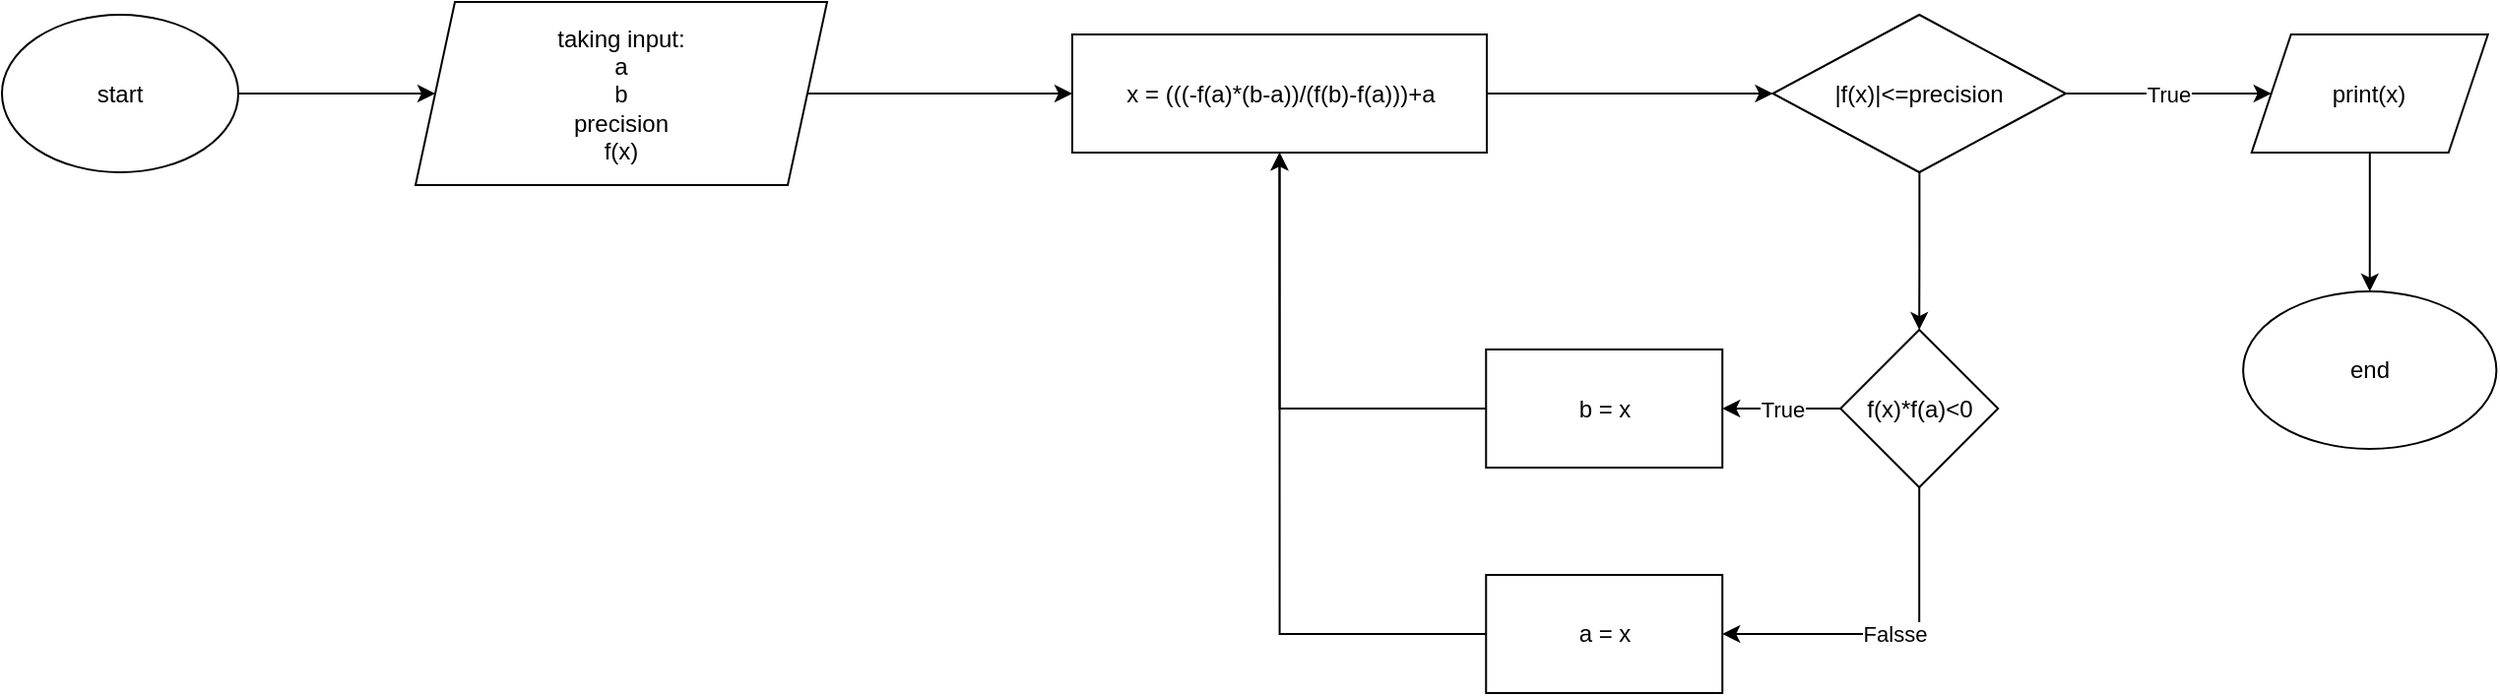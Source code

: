 <mxfile version="21.7.5" type="device">
  <diagram id="C5RBs43oDa-KdzZeNtuy" name="Page-1">
    <mxGraphModel dx="1834" dy="841" grid="0" gridSize="10" guides="1" tooltips="1" connect="1" arrows="1" fold="1" page="0" pageScale="1" pageWidth="827" pageHeight="1169" math="0" shadow="0">
      <root>
        <mxCell id="WIyWlLk6GJQsqaUBKTNV-0" />
        <mxCell id="WIyWlLk6GJQsqaUBKTNV-1" parent="WIyWlLk6GJQsqaUBKTNV-0" />
        <mxCell id="S3hf3G3nyUeG89yTz6JB-9" value="" style="edgeStyle=orthogonalEdgeStyle;rounded=0;orthogonalLoop=1;jettySize=auto;html=1;" edge="1" parent="WIyWlLk6GJQsqaUBKTNV-1" source="S3hf3G3nyUeG89yTz6JB-0" target="S3hf3G3nyUeG89yTz6JB-8">
          <mxGeometry relative="1" as="geometry" />
        </mxCell>
        <mxCell id="S3hf3G3nyUeG89yTz6JB-0" value="start" style="ellipse;whiteSpace=wrap;html=1;" vertex="1" parent="WIyWlLk6GJQsqaUBKTNV-1">
          <mxGeometry x="-38" y="301.5" width="120" height="80" as="geometry" />
        </mxCell>
        <mxCell id="S3hf3G3nyUeG89yTz6JB-11" value="" style="edgeStyle=orthogonalEdgeStyle;rounded=0;orthogonalLoop=1;jettySize=auto;html=1;" edge="1" parent="WIyWlLk6GJQsqaUBKTNV-1" source="S3hf3G3nyUeG89yTz6JB-8" target="S3hf3G3nyUeG89yTz6JB-10">
          <mxGeometry relative="1" as="geometry" />
        </mxCell>
        <mxCell id="S3hf3G3nyUeG89yTz6JB-8" value="taking input:&lt;br&gt;a&lt;br&gt;b&lt;br&gt;precision&lt;br&gt;f(x)" style="shape=parallelogram;perimeter=parallelogramPerimeter;whiteSpace=wrap;html=1;fixedSize=1;" vertex="1" parent="WIyWlLk6GJQsqaUBKTNV-1">
          <mxGeometry x="172" y="295" width="209" height="93" as="geometry" />
        </mxCell>
        <mxCell id="S3hf3G3nyUeG89yTz6JB-13" value="" style="edgeStyle=orthogonalEdgeStyle;rounded=0;orthogonalLoop=1;jettySize=auto;html=1;" edge="1" parent="WIyWlLk6GJQsqaUBKTNV-1" source="S3hf3G3nyUeG89yTz6JB-10" target="S3hf3G3nyUeG89yTz6JB-12">
          <mxGeometry relative="1" as="geometry" />
        </mxCell>
        <mxCell id="S3hf3G3nyUeG89yTz6JB-10" value="x = (((-f(a)*(b-a))/(f(b)-f(a)))+a" style="whiteSpace=wrap;html=1;" vertex="1" parent="WIyWlLk6GJQsqaUBKTNV-1">
          <mxGeometry x="505.5" y="311.5" width="210.5" height="60" as="geometry" />
        </mxCell>
        <mxCell id="S3hf3G3nyUeG89yTz6JB-15" value="True" style="edgeStyle=orthogonalEdgeStyle;rounded=0;orthogonalLoop=1;jettySize=auto;html=1;" edge="1" parent="WIyWlLk6GJQsqaUBKTNV-1" source="S3hf3G3nyUeG89yTz6JB-12" target="S3hf3G3nyUeG89yTz6JB-14">
          <mxGeometry relative="1" as="geometry" />
        </mxCell>
        <mxCell id="S3hf3G3nyUeG89yTz6JB-19" value="" style="edgeStyle=orthogonalEdgeStyle;rounded=0;orthogonalLoop=1;jettySize=auto;html=1;" edge="1" parent="WIyWlLk6GJQsqaUBKTNV-1" source="S3hf3G3nyUeG89yTz6JB-12" target="S3hf3G3nyUeG89yTz6JB-18">
          <mxGeometry relative="1" as="geometry" />
        </mxCell>
        <mxCell id="S3hf3G3nyUeG89yTz6JB-12" value="|f(x)|&amp;lt;=precision" style="rhombus;whiteSpace=wrap;html=1;" vertex="1" parent="WIyWlLk6GJQsqaUBKTNV-1">
          <mxGeometry x="861.25" y="301.5" width="148.75" height="80" as="geometry" />
        </mxCell>
        <mxCell id="S3hf3G3nyUeG89yTz6JB-17" value="" style="edgeStyle=orthogonalEdgeStyle;rounded=0;orthogonalLoop=1;jettySize=auto;html=1;" edge="1" parent="WIyWlLk6GJQsqaUBKTNV-1" source="S3hf3G3nyUeG89yTz6JB-14" target="S3hf3G3nyUeG89yTz6JB-16">
          <mxGeometry relative="1" as="geometry" />
        </mxCell>
        <mxCell id="S3hf3G3nyUeG89yTz6JB-14" value="print(x)" style="shape=parallelogram;perimeter=parallelogramPerimeter;whiteSpace=wrap;html=1;fixedSize=1;" vertex="1" parent="WIyWlLk6GJQsqaUBKTNV-1">
          <mxGeometry x="1104.375" y="311.5" width="120" height="60" as="geometry" />
        </mxCell>
        <mxCell id="S3hf3G3nyUeG89yTz6JB-16" value="end" style="ellipse;whiteSpace=wrap;html=1;" vertex="1" parent="WIyWlLk6GJQsqaUBKTNV-1">
          <mxGeometry x="1100.06" y="442" width="128.63" height="80" as="geometry" />
        </mxCell>
        <mxCell id="S3hf3G3nyUeG89yTz6JB-21" value="True" style="edgeStyle=orthogonalEdgeStyle;rounded=0;orthogonalLoop=1;jettySize=auto;html=1;" edge="1" parent="WIyWlLk6GJQsqaUBKTNV-1" source="S3hf3G3nyUeG89yTz6JB-18" target="S3hf3G3nyUeG89yTz6JB-20">
          <mxGeometry relative="1" as="geometry" />
        </mxCell>
        <mxCell id="S3hf3G3nyUeG89yTz6JB-23" value="Falsse" style="edgeStyle=orthogonalEdgeStyle;rounded=0;orthogonalLoop=1;jettySize=auto;html=1;" edge="1" parent="WIyWlLk6GJQsqaUBKTNV-1" source="S3hf3G3nyUeG89yTz6JB-18" target="S3hf3G3nyUeG89yTz6JB-22">
          <mxGeometry relative="1" as="geometry">
            <Array as="points">
              <mxPoint x="936" y="616" />
            </Array>
          </mxGeometry>
        </mxCell>
        <mxCell id="S3hf3G3nyUeG89yTz6JB-18" value="f(x)*f(a)&amp;lt;0" style="rhombus;whiteSpace=wrap;html=1;" vertex="1" parent="WIyWlLk6GJQsqaUBKTNV-1">
          <mxGeometry x="895.625" y="461.5" width="80" height="80" as="geometry" />
        </mxCell>
        <mxCell id="S3hf3G3nyUeG89yTz6JB-24" style="edgeStyle=orthogonalEdgeStyle;rounded=0;orthogonalLoop=1;jettySize=auto;html=1;exitX=0;exitY=0.5;exitDx=0;exitDy=0;entryX=0.5;entryY=1;entryDx=0;entryDy=0;" edge="1" parent="WIyWlLk6GJQsqaUBKTNV-1" source="S3hf3G3nyUeG89yTz6JB-20" target="S3hf3G3nyUeG89yTz6JB-10">
          <mxGeometry relative="1" as="geometry">
            <mxPoint x="431" y="343" as="targetPoint" />
          </mxGeometry>
        </mxCell>
        <mxCell id="S3hf3G3nyUeG89yTz6JB-20" value="b = x" style="whiteSpace=wrap;html=1;" vertex="1" parent="WIyWlLk6GJQsqaUBKTNV-1">
          <mxGeometry x="715.625" y="471.5" width="120" height="60" as="geometry" />
        </mxCell>
        <mxCell id="S3hf3G3nyUeG89yTz6JB-25" style="edgeStyle=orthogonalEdgeStyle;rounded=0;orthogonalLoop=1;jettySize=auto;html=1;exitX=0;exitY=0.5;exitDx=0;exitDy=0;entryX=0.5;entryY=1;entryDx=0;entryDy=0;" edge="1" parent="WIyWlLk6GJQsqaUBKTNV-1" source="S3hf3G3nyUeG89yTz6JB-22" target="S3hf3G3nyUeG89yTz6JB-10">
          <mxGeometry relative="1" as="geometry" />
        </mxCell>
        <mxCell id="S3hf3G3nyUeG89yTz6JB-22" value="a = x" style="whiteSpace=wrap;html=1;" vertex="1" parent="WIyWlLk6GJQsqaUBKTNV-1">
          <mxGeometry x="715.625" y="586" width="120" height="60" as="geometry" />
        </mxCell>
      </root>
    </mxGraphModel>
  </diagram>
</mxfile>
